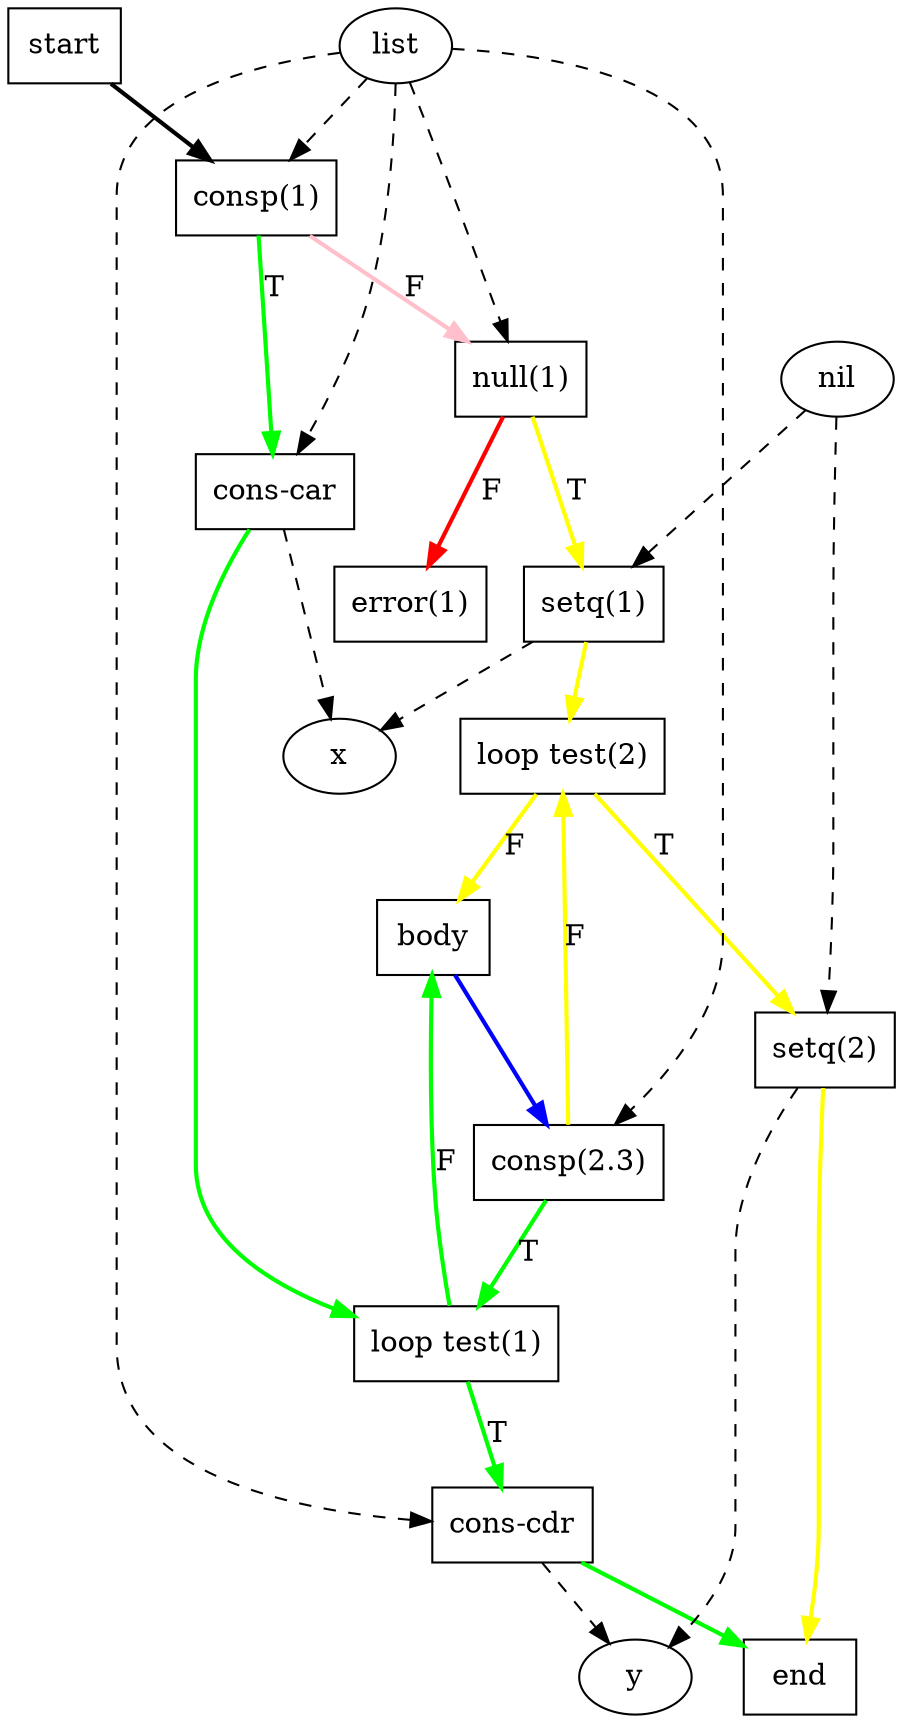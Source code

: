 digraph G {
  start [label = "start", shape = box];
  end [label = "end", shape = box];
  consp1 [label = "consp(1)", shape = box];
  consp23 [label = "consp(2.3)", shape = box];
  null1 [label = "null(1)", shape = box];
  conscar [label = "cons-car", shape = box];
  conscdr [label = "cons-cdr", shape = box];
  setq1 [label = "setq(1)", shape = box];
  setq2 [label = "setq(2)", shape = box];
  error1 [label = "error(1)", shape = box];
  looptest1 [label = "loop test(1)", shape = box];
  looptest2 [label = "loop test(2)", shape = box];
  body [label = "body", shape = box];

  list [label = "list", shape = ellipse];
  nil [label = "nil", shape = ellipse];
  x [label = "x", shape = ellipse];
  y [label = "y", shape = ellipse];

  list -> consp1 [style = dashed];
  list -> consp23 [style = dashed];
  list -> null1 [style = dashed];
  list -> conscar [style = dashed];
  list -> conscdr [style = dashed];
  nil -> setq1 [style = dashed];
  nil -> setq2 [style = dashed];

  conscar -> x [style = dashed];
  conscdr -> y [style = dashed];
  setq1 -> x [style = dashed];
  setq2 -> y [style = dashed];

  start -> consp1 [style = bold];
  consp1 -> conscar [style = bold, color = green, label = "T"];
  consp1 -> null1 [style = bold, color = pink, label = "F"];
  null1 -> setq1 [style = bold, color = yellow, label = "T"];
  null1 -> error1 [style = bold, color = red, label = "F"];
  conscar ->  looptest1 [style = bold, color = green];
  setq1 -> looptest2 [style = bold, color = yellow];

  looptest1 -> conscdr [style = bold, color = green, label = "T"];
  looptest1 -> body [style = bold, color = green, label = "F"];
  looptest2 -> setq2 [style = bold, color = yellow, label = "T"];
  looptest2 -> body [style = bold, color = yellow, label = "F"];
  body -> consp23 [style = bold, color = blue];

  consp23 -> looptest1 [style = bold, color = green, label = "T"];
  consp23 -> looptest2 [style = bold, color = yellow, label = "F"];
  conscdr -> end [style = bold, color = green];
  setq2 -> end [style = bold, color = yellow];
}